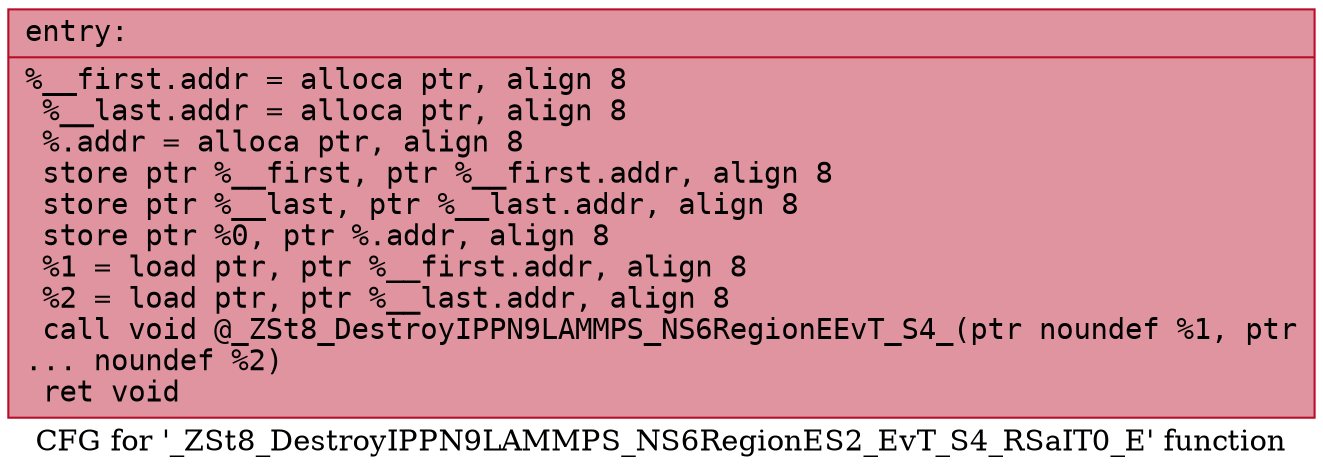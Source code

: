 digraph "CFG for '_ZSt8_DestroyIPPN9LAMMPS_NS6RegionES2_EvT_S4_RSaIT0_E' function" {
	label="CFG for '_ZSt8_DestroyIPPN9LAMMPS_NS6RegionES2_EvT_S4_RSaIT0_E' function";

	Node0x55bdf81af6e0 [shape=record,color="#b70d28ff", style=filled, fillcolor="#b70d2870" fontname="Courier",label="{entry:\l|  %__first.addr = alloca ptr, align 8\l  %__last.addr = alloca ptr, align 8\l  %.addr = alloca ptr, align 8\l  store ptr %__first, ptr %__first.addr, align 8\l  store ptr %__last, ptr %__last.addr, align 8\l  store ptr %0, ptr %.addr, align 8\l  %1 = load ptr, ptr %__first.addr, align 8\l  %2 = load ptr, ptr %__last.addr, align 8\l  call void @_ZSt8_DestroyIPPN9LAMMPS_NS6RegionEEvT_S4_(ptr noundef %1, ptr\l... noundef %2)\l  ret void\l}"];
}
